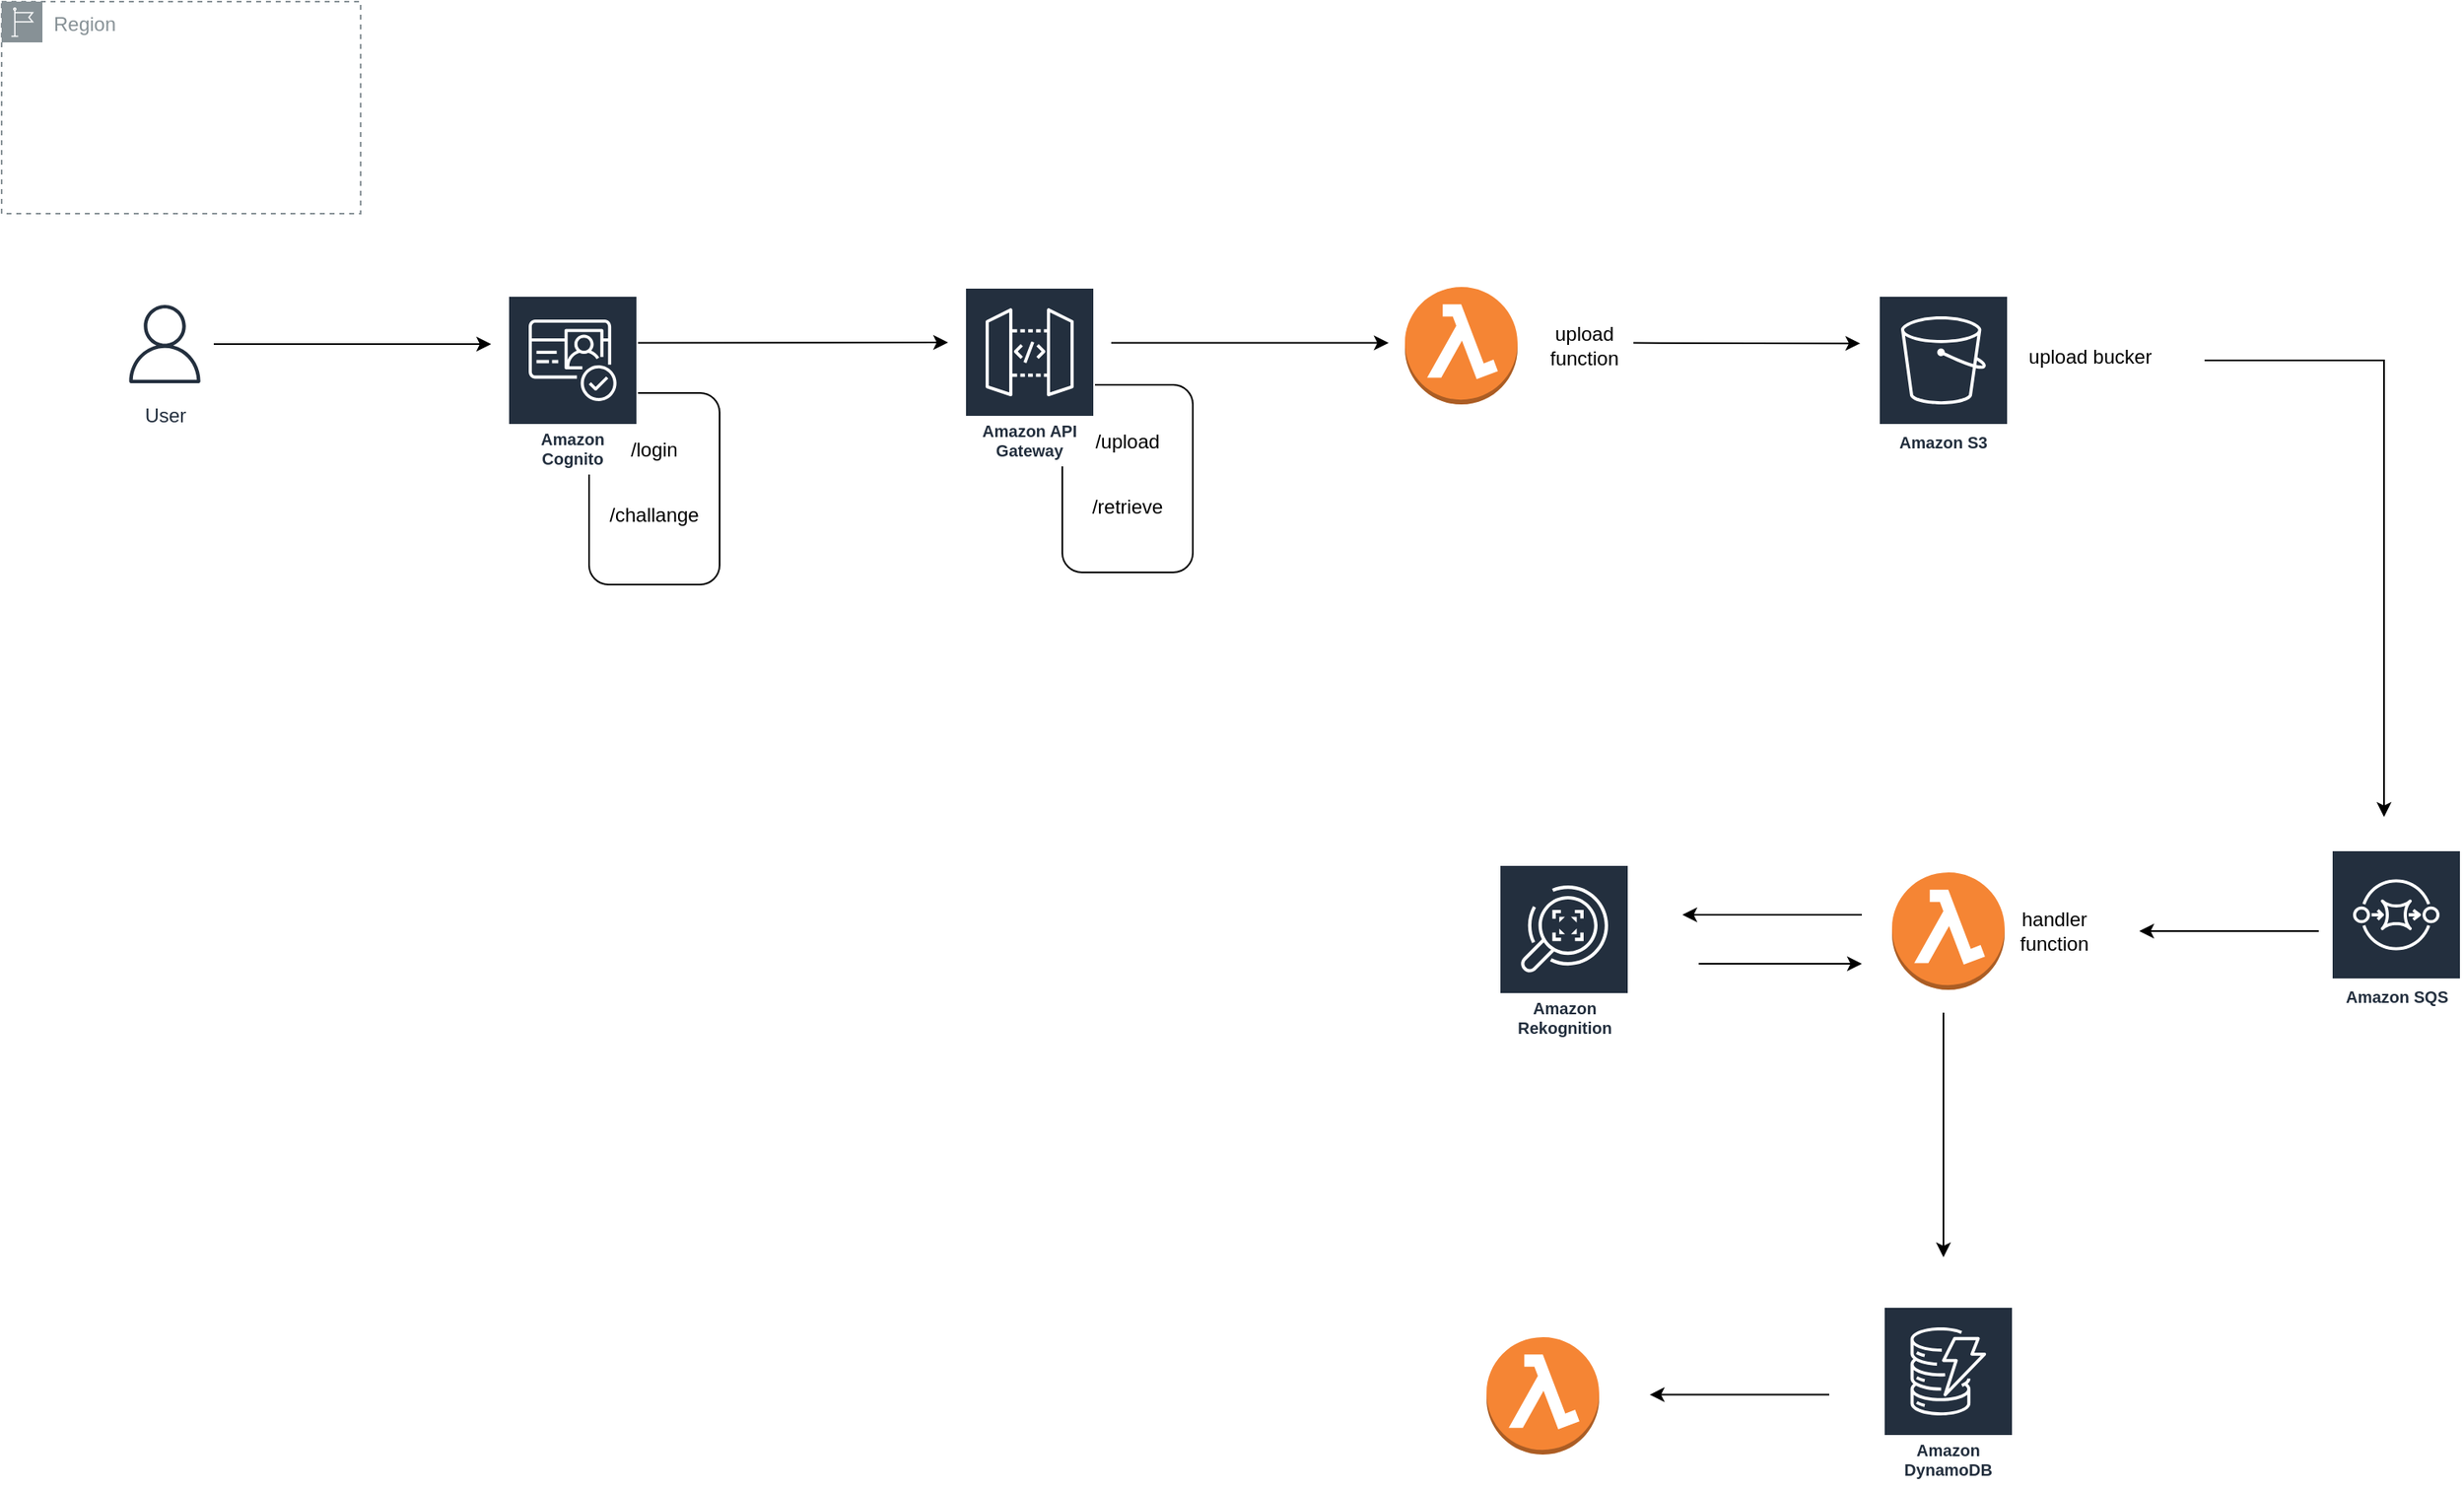 <mxfile version="27.1.4">
  <diagram name="Page-1" id="ckRoIKW9Hp2y0EmTRZsL">
    <mxGraphModel dx="2590" dy="1358" grid="1" gridSize="10" guides="1" tooltips="1" connect="1" arrows="1" fold="1" page="1" pageScale="1" pageWidth="15000" pageHeight="15000" math="0" shadow="0">
      <root>
        <mxCell id="0" />
        <mxCell id="1" parent="0" />
        <mxCell id="HMphPLAKRJaJvp4kcy1O-10" value="" style="rounded=1;whiteSpace=wrap;html=1;rotation=90;fillColor=none;" vertex="1" parent="1">
          <mxGeometry x="922.5" y="632.5" width="115" height="80" as="geometry" />
        </mxCell>
        <mxCell id="HMphPLAKRJaJvp4kcy1O-9" value="" style="rounded=1;whiteSpace=wrap;html=1;rotation=90;fillColor=none;" vertex="1" parent="1">
          <mxGeometry x="631.25" y="638.75" width="117.5" height="80" as="geometry" />
        </mxCell>
        <mxCell id="HMphPLAKRJaJvp4kcy1O-1" value="Region" style="sketch=0;outlineConnect=0;gradientColor=none;html=1;whiteSpace=wrap;fontSize=12;fontStyle=0;shape=mxgraph.aws4.group;grIcon=mxgraph.aws4.group_region;strokeColor=#879196;fillColor=none;verticalAlign=top;align=left;spacingLeft=30;fontColor=#879196;dashed=1;" vertex="1" parent="1">
          <mxGeometry x="290" y="380" width="220" height="130" as="geometry" />
        </mxCell>
        <mxCell id="HMphPLAKRJaJvp4kcy1O-2" value="Amazon Cognito" style="sketch=0;outlineConnect=0;fontColor=#232F3E;gradientColor=none;strokeColor=#ffffff;fillColor=#232F3E;dashed=0;verticalLabelPosition=middle;verticalAlign=bottom;align=center;html=1;whiteSpace=wrap;fontSize=10;fontStyle=1;spacing=3;shape=mxgraph.aws4.productIcon;prIcon=mxgraph.aws4.cognito;" vertex="1" parent="1">
          <mxGeometry x="600" y="560" width="80" height="110" as="geometry" />
        </mxCell>
        <mxCell id="HMphPLAKRJaJvp4kcy1O-3" value="User" style="sketch=0;outlineConnect=0;fontColor=#232F3E;gradientColor=none;strokeColor=#232F3E;fillColor=#ffffff;dashed=0;verticalLabelPosition=bottom;verticalAlign=top;align=center;html=1;fontSize=12;fontStyle=0;aspect=fixed;shape=mxgraph.aws4.resourceIcon;resIcon=mxgraph.aws4.user;" vertex="1" parent="1">
          <mxGeometry x="360" y="560" width="60" height="60" as="geometry" />
        </mxCell>
        <mxCell id="HMphPLAKRJaJvp4kcy1O-4" value="Amazon API Gateway" style="sketch=0;outlineConnect=0;fontColor=#232F3E;gradientColor=none;strokeColor=#ffffff;fillColor=#232F3E;dashed=0;verticalLabelPosition=middle;verticalAlign=bottom;align=center;html=1;whiteSpace=wrap;fontSize=10;fontStyle=1;spacing=3;shape=mxgraph.aws4.productIcon;prIcon=mxgraph.aws4.api_gateway;" vertex="1" parent="1">
          <mxGeometry x="880" y="555" width="80" height="110" as="geometry" />
        </mxCell>
        <mxCell id="HMphPLAKRJaJvp4kcy1O-5" value="/upload" style="text;html=1;align=center;verticalAlign=middle;whiteSpace=wrap;rounded=0;" vertex="1" parent="1">
          <mxGeometry x="950" y="635" width="60" height="30" as="geometry" />
        </mxCell>
        <mxCell id="HMphPLAKRJaJvp4kcy1O-6" value="/retrieve" style="text;html=1;align=center;verticalAlign=middle;whiteSpace=wrap;rounded=0;" vertex="1" parent="1">
          <mxGeometry x="950" y="675" width="60" height="30" as="geometry" />
        </mxCell>
        <mxCell id="HMphPLAKRJaJvp4kcy1O-7" value="/login" style="text;html=1;align=center;verticalAlign=middle;whiteSpace=wrap;rounded=0;" vertex="1" parent="1">
          <mxGeometry x="660" y="640" width="60" height="30" as="geometry" />
        </mxCell>
        <mxCell id="HMphPLAKRJaJvp4kcy1O-8" value="/challange" style="text;html=1;align=center;verticalAlign=middle;whiteSpace=wrap;rounded=0;" vertex="1" parent="1">
          <mxGeometry x="660" y="680" width="60" height="30" as="geometry" />
        </mxCell>
        <mxCell id="HMphPLAKRJaJvp4kcy1O-11" value="" style="outlineConnect=0;dashed=0;verticalLabelPosition=bottom;verticalAlign=top;align=center;html=1;shape=mxgraph.aws3.lambda_function;fillColor=#F58534;gradientColor=none;" vertex="1" parent="1">
          <mxGeometry x="1150" y="555" width="69" height="72" as="geometry" />
        </mxCell>
        <mxCell id="HMphPLAKRJaJvp4kcy1O-12" value="upload function" style="text;html=1;align=center;verticalAlign=middle;whiteSpace=wrap;rounded=0;" vertex="1" parent="1">
          <mxGeometry x="1230" y="576" width="60" height="30" as="geometry" />
        </mxCell>
        <mxCell id="HMphPLAKRJaJvp4kcy1O-13" value="Amazon S3" style="sketch=0;outlineConnect=0;fontColor=#232F3E;gradientColor=none;strokeColor=#ffffff;fillColor=#232F3E;dashed=0;verticalLabelPosition=middle;verticalAlign=bottom;align=center;html=1;whiteSpace=wrap;fontSize=10;fontStyle=1;spacing=3;shape=mxgraph.aws4.productIcon;prIcon=mxgraph.aws4.s3;" vertex="1" parent="1">
          <mxGeometry x="1440" y="560" width="80" height="100" as="geometry" />
        </mxCell>
        <mxCell id="HMphPLAKRJaJvp4kcy1O-14" value="upload bucker" style="text;html=1;align=center;verticalAlign=middle;whiteSpace=wrap;rounded=0;" vertex="1" parent="1">
          <mxGeometry x="1530" y="576" width="80" height="44" as="geometry" />
        </mxCell>
        <mxCell id="HMphPLAKRJaJvp4kcy1O-15" value="Amazon SQS" style="sketch=0;outlineConnect=0;fontColor=#232F3E;gradientColor=none;strokeColor=#ffffff;fillColor=#232F3E;dashed=0;verticalLabelPosition=middle;verticalAlign=bottom;align=center;html=1;whiteSpace=wrap;fontSize=10;fontStyle=1;spacing=3;shape=mxgraph.aws4.productIcon;prIcon=mxgraph.aws4.sqs;" vertex="1" parent="1">
          <mxGeometry x="1717.5" y="900" width="80" height="100" as="geometry" />
        </mxCell>
        <mxCell id="HMphPLAKRJaJvp4kcy1O-16" value="" style="outlineConnect=0;dashed=0;verticalLabelPosition=bottom;verticalAlign=top;align=center;html=1;shape=mxgraph.aws3.lambda_function;fillColor=#F58534;gradientColor=none;" vertex="1" parent="1">
          <mxGeometry x="1448.5" y="914" width="69" height="72" as="geometry" />
        </mxCell>
        <mxCell id="HMphPLAKRJaJvp4kcy1O-17" value="handler function" style="text;html=1;align=center;verticalAlign=middle;whiteSpace=wrap;rounded=0;" vertex="1" parent="1">
          <mxGeometry x="1517.5" y="935" width="60" height="30" as="geometry" />
        </mxCell>
        <mxCell id="HMphPLAKRJaJvp4kcy1O-18" value="Amazon Rekognition" style="sketch=0;outlineConnect=0;fontColor=#232F3E;gradientColor=none;strokeColor=#ffffff;fillColor=#232F3E;dashed=0;verticalLabelPosition=middle;verticalAlign=bottom;align=center;html=1;whiteSpace=wrap;fontSize=10;fontStyle=1;spacing=3;shape=mxgraph.aws4.productIcon;prIcon=mxgraph.aws4.rekognition;" vertex="1" parent="1">
          <mxGeometry x="1207.5" y="909" width="80" height="110" as="geometry" />
        </mxCell>
        <mxCell id="HMphPLAKRJaJvp4kcy1O-19" value="Amazon DynamoDB" style="sketch=0;outlineConnect=0;fontColor=#232F3E;gradientColor=none;strokeColor=#ffffff;fillColor=#232F3E;dashed=0;verticalLabelPosition=middle;verticalAlign=bottom;align=center;html=1;whiteSpace=wrap;fontSize=10;fontStyle=1;spacing=3;shape=mxgraph.aws4.productIcon;prIcon=mxgraph.aws4.dynamodb;" vertex="1" parent="1">
          <mxGeometry x="1443" y="1180" width="80" height="110" as="geometry" />
        </mxCell>
        <mxCell id="HMphPLAKRJaJvp4kcy1O-20" value="" style="outlineConnect=0;dashed=0;verticalLabelPosition=bottom;verticalAlign=top;align=center;html=1;shape=mxgraph.aws3.lambda_function;fillColor=#F58534;gradientColor=none;" vertex="1" parent="1">
          <mxGeometry x="1200" y="1199" width="69" height="72" as="geometry" />
        </mxCell>
        <mxCell id="HMphPLAKRJaJvp4kcy1O-21" value="" style="endArrow=classic;html=1;rounded=0;" edge="1" parent="1" source="HMphPLAKRJaJvp4kcy1O-3">
          <mxGeometry width="50" height="50" relative="1" as="geometry">
            <mxPoint x="1090" y="920" as="sourcePoint" />
            <mxPoint x="590" y="590" as="targetPoint" />
          </mxGeometry>
        </mxCell>
        <mxCell id="HMphPLAKRJaJvp4kcy1O-22" value="" style="endArrow=classic;html=1;rounded=0;" edge="1" parent="1">
          <mxGeometry width="50" height="50" relative="1" as="geometry">
            <mxPoint x="680" y="589.29" as="sourcePoint" />
            <mxPoint x="870" y="589" as="targetPoint" />
          </mxGeometry>
        </mxCell>
        <mxCell id="HMphPLAKRJaJvp4kcy1O-23" value="" style="endArrow=classic;html=1;rounded=0;" edge="1" parent="1">
          <mxGeometry width="50" height="50" relative="1" as="geometry">
            <mxPoint x="970" y="589.29" as="sourcePoint" />
            <mxPoint x="1140" y="589.29" as="targetPoint" />
          </mxGeometry>
        </mxCell>
        <mxCell id="HMphPLAKRJaJvp4kcy1O-24" value="" style="endArrow=classic;html=1;rounded=0;" edge="1" parent="1">
          <mxGeometry width="50" height="50" relative="1" as="geometry">
            <mxPoint x="1290" y="589.29" as="sourcePoint" />
            <mxPoint x="1429" y="589.58" as="targetPoint" />
          </mxGeometry>
        </mxCell>
        <mxCell id="HMphPLAKRJaJvp4kcy1O-25" value="" style="endArrow=classic;html=1;rounded=0;" edge="1" parent="1">
          <mxGeometry width="50" height="50" relative="1" as="geometry">
            <mxPoint x="1640" y="600" as="sourcePoint" />
            <mxPoint x="1750" y="880" as="targetPoint" />
            <Array as="points">
              <mxPoint x="1750" y="600" />
            </Array>
          </mxGeometry>
        </mxCell>
        <mxCell id="HMphPLAKRJaJvp4kcy1O-26" value="" style="endArrow=classic;html=1;rounded=0;" edge="1" parent="1">
          <mxGeometry width="50" height="50" relative="1" as="geometry">
            <mxPoint x="1710" y="950" as="sourcePoint" />
            <mxPoint x="1600" y="950" as="targetPoint" />
          </mxGeometry>
        </mxCell>
        <mxCell id="HMphPLAKRJaJvp4kcy1O-27" value="" style="endArrow=classic;html=1;rounded=0;" edge="1" parent="1">
          <mxGeometry width="50" height="50" relative="1" as="geometry">
            <mxPoint x="1430" y="940" as="sourcePoint" />
            <mxPoint x="1320" y="940" as="targetPoint" />
          </mxGeometry>
        </mxCell>
        <mxCell id="HMphPLAKRJaJvp4kcy1O-28" value="" style="endArrow=classic;html=1;rounded=0;" edge="1" parent="1">
          <mxGeometry width="50" height="50" relative="1" as="geometry">
            <mxPoint x="1330" y="970" as="sourcePoint" />
            <mxPoint x="1430" y="970" as="targetPoint" />
          </mxGeometry>
        </mxCell>
        <mxCell id="HMphPLAKRJaJvp4kcy1O-29" value="" style="endArrow=classic;html=1;rounded=0;" edge="1" parent="1">
          <mxGeometry width="50" height="50" relative="1" as="geometry">
            <mxPoint x="1480" y="1000" as="sourcePoint" />
            <mxPoint x="1480" y="1150" as="targetPoint" />
          </mxGeometry>
        </mxCell>
        <mxCell id="HMphPLAKRJaJvp4kcy1O-30" value="" style="endArrow=classic;html=1;rounded=0;" edge="1" parent="1">
          <mxGeometry width="50" height="50" relative="1" as="geometry">
            <mxPoint x="1410" y="1234.29" as="sourcePoint" />
            <mxPoint x="1300" y="1234.29" as="targetPoint" />
          </mxGeometry>
        </mxCell>
      </root>
    </mxGraphModel>
  </diagram>
</mxfile>
